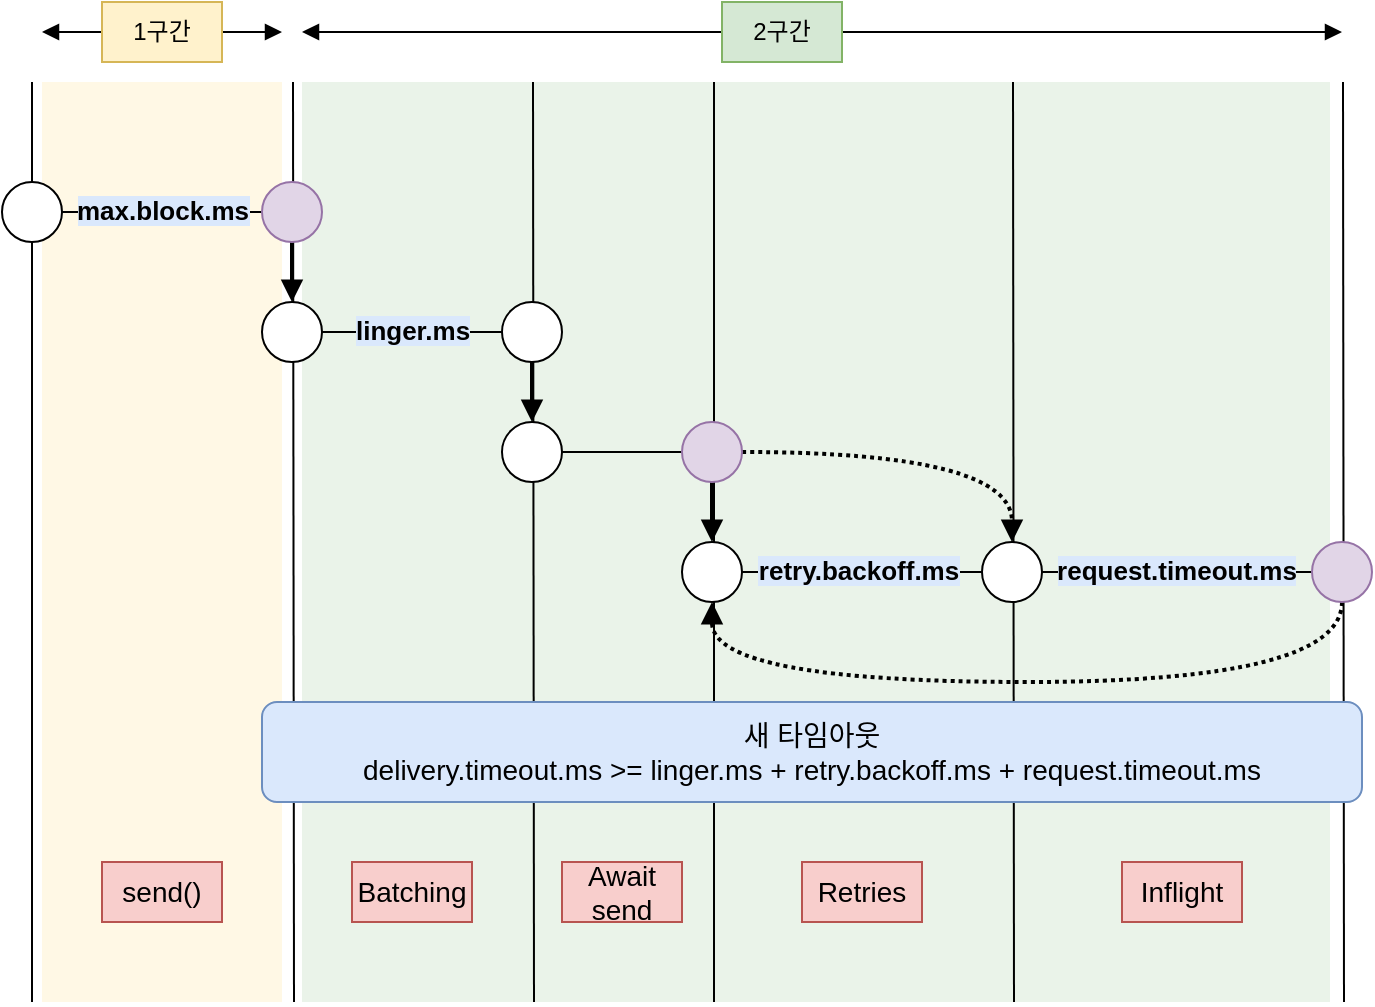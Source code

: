 <mxfile version="24.7.5">
  <diagram name="페이지-1" id="wnXlHPyN8h0sGNkNlVV1">
    <mxGraphModel dx="1114" dy="1990" grid="1" gridSize="10" guides="1" tooltips="1" connect="1" arrows="1" fold="1" page="1" pageScale="1" pageWidth="827" pageHeight="1169" math="0" shadow="0">
      <root>
        <mxCell id="0" />
        <mxCell id="1" parent="0" />
        <mxCell id="8MH_QoHVWcbeerEpW_9r-43" value="" style="rounded=0;whiteSpace=wrap;html=1;fillColor=#d5e8d4;strokeColor=none;opacity=50;" vertex="1" parent="1">
          <mxGeometry x="190" y="-1080" width="514" height="460" as="geometry" />
        </mxCell>
        <mxCell id="8MH_QoHVWcbeerEpW_9r-42" value="" style="rounded=0;whiteSpace=wrap;html=1;fillColor=#fff2cc;strokeColor=none;opacity=50;" vertex="1" parent="1">
          <mxGeometry x="60" y="-1080" width="120" height="460" as="geometry" />
        </mxCell>
        <mxCell id="8MH_QoHVWcbeerEpW_9r-1" value="" style="endArrow=none;html=1;rounded=0;strokeWidth=1;" edge="1" parent="1">
          <mxGeometry width="50" height="50" relative="1" as="geometry">
            <mxPoint x="711" y="-620" as="sourcePoint" />
            <mxPoint x="710.5" y="-1080" as="targetPoint" />
          </mxGeometry>
        </mxCell>
        <mxCell id="8MH_QoHVWcbeerEpW_9r-2" value="" style="endArrow=none;html=1;rounded=0;strokeWidth=1;" edge="1" parent="1">
          <mxGeometry width="50" height="50" relative="1" as="geometry">
            <mxPoint x="546" y="-620" as="sourcePoint" />
            <mxPoint x="545.5" y="-1080" as="targetPoint" />
          </mxGeometry>
        </mxCell>
        <mxCell id="8MH_QoHVWcbeerEpW_9r-3" value="" style="endArrow=none;html=1;rounded=0;strokeWidth=1;" edge="1" parent="1">
          <mxGeometry width="50" height="50" relative="1" as="geometry">
            <mxPoint x="396" y="-620" as="sourcePoint" />
            <mxPoint x="396" y="-1080" as="targetPoint" />
          </mxGeometry>
        </mxCell>
        <mxCell id="8MH_QoHVWcbeerEpW_9r-4" value="" style="endArrow=none;html=1;rounded=0;strokeWidth=1;" edge="1" parent="1">
          <mxGeometry width="50" height="50" relative="1" as="geometry">
            <mxPoint x="306" y="-620" as="sourcePoint" />
            <mxPoint x="305.5" y="-1080" as="targetPoint" />
          </mxGeometry>
        </mxCell>
        <mxCell id="8MH_QoHVWcbeerEpW_9r-5" value="" style="endArrow=none;html=1;rounded=0;strokeWidth=1;" edge="1" parent="1">
          <mxGeometry width="50" height="50" relative="1" as="geometry">
            <mxPoint x="186" y="-620" as="sourcePoint" />
            <mxPoint x="185.5" y="-1080" as="targetPoint" />
          </mxGeometry>
        </mxCell>
        <mxCell id="8MH_QoHVWcbeerEpW_9r-6" value="" style="endArrow=none;html=1;rounded=0;strokeWidth=1;" edge="1" parent="1">
          <mxGeometry width="50" height="50" relative="1" as="geometry">
            <mxPoint x="55" y="-620" as="sourcePoint" />
            <mxPoint x="55" y="-1080" as="targetPoint" />
          </mxGeometry>
        </mxCell>
        <mxCell id="8MH_QoHVWcbeerEpW_9r-7" style="edgeStyle=orthogonalEdgeStyle;rounded=0;orthogonalLoop=1;jettySize=auto;html=1;endArrow=none;endFill=0;" edge="1" parent="1" source="8MH_QoHVWcbeerEpW_9r-9" target="8MH_QoHVWcbeerEpW_9r-11">
          <mxGeometry relative="1" as="geometry" />
        </mxCell>
        <mxCell id="8MH_QoHVWcbeerEpW_9r-8" value="max.block.ms" style="edgeLabel;html=1;align=center;verticalAlign=middle;resizable=0;points=[];fontSize=13;labelBackgroundColor=#DAE8FC;fontStyle=1" vertex="1" connectable="0" parent="8MH_QoHVWcbeerEpW_9r-7">
          <mxGeometry x="-0.74" y="3" relative="1" as="geometry">
            <mxPoint x="37" y="2" as="offset" />
          </mxGeometry>
        </mxCell>
        <mxCell id="8MH_QoHVWcbeerEpW_9r-9" value="" style="ellipse;whiteSpace=wrap;html=1;aspect=fixed;" vertex="1" parent="1">
          <mxGeometry x="40" y="-1030" width="30" height="30" as="geometry" />
        </mxCell>
        <mxCell id="8MH_QoHVWcbeerEpW_9r-10" style="edgeStyle=orthogonalEdgeStyle;rounded=0;orthogonalLoop=1;jettySize=auto;html=1;entryX=0.5;entryY=0;entryDx=0;entryDy=0;endArrow=block;endFill=1;strokeWidth=2;" edge="1" parent="1" source="8MH_QoHVWcbeerEpW_9r-11" target="8MH_QoHVWcbeerEpW_9r-14">
          <mxGeometry relative="1" as="geometry" />
        </mxCell>
        <mxCell id="8MH_QoHVWcbeerEpW_9r-11" value="" style="ellipse;whiteSpace=wrap;html=1;aspect=fixed;fillColor=#e1d5e7;strokeColor=#9673a6;" vertex="1" parent="1">
          <mxGeometry x="170" y="-1030" width="30" height="30" as="geometry" />
        </mxCell>
        <mxCell id="8MH_QoHVWcbeerEpW_9r-12" style="edgeStyle=orthogonalEdgeStyle;rounded=0;orthogonalLoop=1;jettySize=auto;html=1;entryX=0;entryY=0.5;entryDx=0;entryDy=0;endArrow=none;endFill=0;" edge="1" parent="1" source="8MH_QoHVWcbeerEpW_9r-14" target="8MH_QoHVWcbeerEpW_9r-16">
          <mxGeometry relative="1" as="geometry" />
        </mxCell>
        <mxCell id="8MH_QoHVWcbeerEpW_9r-13" value="linger.ms" style="edgeLabel;html=1;align=center;verticalAlign=middle;resizable=0;points=[];fontSize=13;labelBackgroundColor=#DAE8FC;fontStyle=1" vertex="1" connectable="0" parent="8MH_QoHVWcbeerEpW_9r-12">
          <mxGeometry x="-0.578" y="-1" relative="1" as="geometry">
            <mxPoint x="26" y="-2" as="offset" />
          </mxGeometry>
        </mxCell>
        <mxCell id="8MH_QoHVWcbeerEpW_9r-14" value="" style="ellipse;whiteSpace=wrap;html=1;aspect=fixed;" vertex="1" parent="1">
          <mxGeometry x="170" y="-970" width="30" height="30" as="geometry" />
        </mxCell>
        <mxCell id="8MH_QoHVWcbeerEpW_9r-15" style="edgeStyle=orthogonalEdgeStyle;rounded=0;orthogonalLoop=1;jettySize=auto;html=1;entryX=0.5;entryY=0;entryDx=0;entryDy=0;endArrow=block;endFill=1;strokeWidth=2;" edge="1" parent="1" source="8MH_QoHVWcbeerEpW_9r-16" target="8MH_QoHVWcbeerEpW_9r-18">
          <mxGeometry relative="1" as="geometry" />
        </mxCell>
        <mxCell id="8MH_QoHVWcbeerEpW_9r-16" value="" style="ellipse;whiteSpace=wrap;html=1;aspect=fixed;" vertex="1" parent="1">
          <mxGeometry x="290" y="-970" width="30" height="30" as="geometry" />
        </mxCell>
        <mxCell id="8MH_QoHVWcbeerEpW_9r-17" style="edgeStyle=orthogonalEdgeStyle;rounded=0;orthogonalLoop=1;jettySize=auto;html=1;entryX=0;entryY=0.5;entryDx=0;entryDy=0;endArrow=none;endFill=0;" edge="1" parent="1" source="8MH_QoHVWcbeerEpW_9r-18" target="8MH_QoHVWcbeerEpW_9r-21">
          <mxGeometry relative="1" as="geometry" />
        </mxCell>
        <mxCell id="8MH_QoHVWcbeerEpW_9r-18" value="" style="ellipse;whiteSpace=wrap;html=1;aspect=fixed;" vertex="1" parent="1">
          <mxGeometry x="290" y="-910" width="30" height="30" as="geometry" />
        </mxCell>
        <mxCell id="8MH_QoHVWcbeerEpW_9r-19" style="edgeStyle=orthogonalEdgeStyle;rounded=0;orthogonalLoop=1;jettySize=auto;html=1;entryX=0.5;entryY=0;entryDx=0;entryDy=0;endArrow=block;endFill=1;strokeWidth=2;" edge="1" parent="1" source="8MH_QoHVWcbeerEpW_9r-21" target="8MH_QoHVWcbeerEpW_9r-24">
          <mxGeometry relative="1" as="geometry" />
        </mxCell>
        <mxCell id="8MH_QoHVWcbeerEpW_9r-20" style="edgeStyle=orthogonalEdgeStyle;rounded=0;orthogonalLoop=1;jettySize=auto;html=1;entryX=0.5;entryY=0;entryDx=0;entryDy=0;endArrow=block;endFill=1;curved=1;dashed=1;dashPattern=1 1;strokeWidth=2;" edge="1" parent="1" source="8MH_QoHVWcbeerEpW_9r-21" target="8MH_QoHVWcbeerEpW_9r-27">
          <mxGeometry relative="1" as="geometry" />
        </mxCell>
        <mxCell id="8MH_QoHVWcbeerEpW_9r-21" value="" style="ellipse;whiteSpace=wrap;html=1;aspect=fixed;fillColor=#e1d5e7;strokeColor=#9673a6;" vertex="1" parent="1">
          <mxGeometry x="380" y="-910" width="30" height="30" as="geometry" />
        </mxCell>
        <mxCell id="8MH_QoHVWcbeerEpW_9r-22" style="edgeStyle=orthogonalEdgeStyle;rounded=0;orthogonalLoop=1;jettySize=auto;html=1;entryX=0;entryY=0.5;entryDx=0;entryDy=0;endArrow=none;endFill=0;" edge="1" parent="1" source="8MH_QoHVWcbeerEpW_9r-24" target="8MH_QoHVWcbeerEpW_9r-27">
          <mxGeometry relative="1" as="geometry" />
        </mxCell>
        <mxCell id="8MH_QoHVWcbeerEpW_9r-23" value="retry.backoff.ms" style="edgeLabel;html=1;align=center;verticalAlign=middle;resizable=0;points=[];fontSize=13;labelBackgroundColor=#DAE8FC;fontStyle=1" vertex="1" connectable="0" parent="8MH_QoHVWcbeerEpW_9r-22">
          <mxGeometry x="-0.6" y="1" relative="1" as="geometry">
            <mxPoint x="34" as="offset" />
          </mxGeometry>
        </mxCell>
        <mxCell id="8MH_QoHVWcbeerEpW_9r-24" value="" style="ellipse;whiteSpace=wrap;html=1;aspect=fixed;" vertex="1" parent="1">
          <mxGeometry x="380" y="-850" width="30" height="30" as="geometry" />
        </mxCell>
        <mxCell id="8MH_QoHVWcbeerEpW_9r-25" style="edgeStyle=orthogonalEdgeStyle;rounded=0;orthogonalLoop=1;jettySize=auto;html=1;entryX=0;entryY=0.5;entryDx=0;entryDy=0;endArrow=none;endFill=0;" edge="1" parent="1" source="8MH_QoHVWcbeerEpW_9r-27" target="8MH_QoHVWcbeerEpW_9r-29">
          <mxGeometry relative="1" as="geometry" />
        </mxCell>
        <mxCell id="8MH_QoHVWcbeerEpW_9r-26" value="request.timeout.ms" style="edgeLabel;html=1;align=center;verticalAlign=middle;resizable=0;points=[];fontSize=13;labelBackgroundColor=#DAE8FC;fontStyle=1" vertex="1" connectable="0" parent="8MH_QoHVWcbeerEpW_9r-25">
          <mxGeometry x="-0.683" y="4" relative="1" as="geometry">
            <mxPoint x="45" y="3" as="offset" />
          </mxGeometry>
        </mxCell>
        <mxCell id="8MH_QoHVWcbeerEpW_9r-27" value="" style="ellipse;whiteSpace=wrap;html=1;aspect=fixed;" vertex="1" parent="1">
          <mxGeometry x="530" y="-850" width="30" height="30" as="geometry" />
        </mxCell>
        <mxCell id="8MH_QoHVWcbeerEpW_9r-28" style="edgeStyle=orthogonalEdgeStyle;rounded=0;orthogonalLoop=1;jettySize=auto;html=1;entryX=0.5;entryY=1;entryDx=0;entryDy=0;endArrow=block;endFill=1;curved=1;dashed=1;dashPattern=1 1;strokeWidth=2;" edge="1" parent="1" source="8MH_QoHVWcbeerEpW_9r-29" target="8MH_QoHVWcbeerEpW_9r-24">
          <mxGeometry relative="1" as="geometry">
            <Array as="points">
              <mxPoint x="710" y="-780" />
              <mxPoint x="395" y="-780" />
            </Array>
          </mxGeometry>
        </mxCell>
        <mxCell id="8MH_QoHVWcbeerEpW_9r-29" value="" style="ellipse;whiteSpace=wrap;html=1;aspect=fixed;fillColor=#e1d5e7;strokeColor=#9673a6;" vertex="1" parent="1">
          <mxGeometry x="695" y="-850" width="30" height="30" as="geometry" />
        </mxCell>
        <mxCell id="8MH_QoHVWcbeerEpW_9r-30" value="send()" style="text;html=1;strokeColor=#b85450;fillColor=#f8cecc;align=center;verticalAlign=middle;whiteSpace=wrap;rounded=0;fontSize=14;" vertex="1" parent="1">
          <mxGeometry x="90" y="-690" width="60" height="30" as="geometry" />
        </mxCell>
        <mxCell id="8MH_QoHVWcbeerEpW_9r-31" value="Batching" style="text;html=1;strokeColor=#b85450;fillColor=#f8cecc;align=center;verticalAlign=middle;whiteSpace=wrap;rounded=0;fontSize=14;" vertex="1" parent="1">
          <mxGeometry x="215" y="-690" width="60" height="30" as="geometry" />
        </mxCell>
        <mxCell id="8MH_QoHVWcbeerEpW_9r-32" value="Await&lt;br&gt;send" style="text;html=1;strokeColor=#b85450;fillColor=#f8cecc;align=center;verticalAlign=middle;whiteSpace=wrap;rounded=0;fontSize=14;" vertex="1" parent="1">
          <mxGeometry x="320" y="-690" width="60" height="30" as="geometry" />
        </mxCell>
        <mxCell id="8MH_QoHVWcbeerEpW_9r-33" value="Retries" style="text;html=1;strokeColor=#b85450;fillColor=#f8cecc;align=center;verticalAlign=middle;whiteSpace=wrap;rounded=0;fontSize=14;" vertex="1" parent="1">
          <mxGeometry x="440" y="-690" width="60" height="30" as="geometry" />
        </mxCell>
        <mxCell id="8MH_QoHVWcbeerEpW_9r-34" value="Inflight" style="text;html=1;strokeColor=#b85450;fillColor=#f8cecc;align=center;verticalAlign=middle;whiteSpace=wrap;rounded=0;fontSize=14;" vertex="1" parent="1">
          <mxGeometry x="600" y="-690" width="60" height="30" as="geometry" />
        </mxCell>
        <mxCell id="8MH_QoHVWcbeerEpW_9r-35" style="edgeStyle=orthogonalEdgeStyle;rounded=0;orthogonalLoop=1;jettySize=auto;html=1;endArrow=block;endFill=1;" edge="1" parent="1" source="8MH_QoHVWcbeerEpW_9r-37">
          <mxGeometry relative="1" as="geometry">
            <mxPoint x="60" y="-1105" as="targetPoint" />
          </mxGeometry>
        </mxCell>
        <mxCell id="8MH_QoHVWcbeerEpW_9r-36" style="edgeStyle=orthogonalEdgeStyle;rounded=0;orthogonalLoop=1;jettySize=auto;html=1;endArrow=block;endFill=1;" edge="1" parent="1" source="8MH_QoHVWcbeerEpW_9r-37">
          <mxGeometry relative="1" as="geometry">
            <mxPoint x="180" y="-1105" as="targetPoint" />
          </mxGeometry>
        </mxCell>
        <mxCell id="8MH_QoHVWcbeerEpW_9r-37" value="1구간" style="text;html=1;strokeColor=#d6b656;fillColor=#fff2cc;align=center;verticalAlign=middle;whiteSpace=wrap;rounded=0;" vertex="1" parent="1">
          <mxGeometry x="90" y="-1120" width="60" height="30" as="geometry" />
        </mxCell>
        <mxCell id="8MH_QoHVWcbeerEpW_9r-38" style="edgeStyle=orthogonalEdgeStyle;rounded=0;orthogonalLoop=1;jettySize=auto;html=1;endArrow=block;endFill=1;" edge="1" parent="1" source="8MH_QoHVWcbeerEpW_9r-40">
          <mxGeometry relative="1" as="geometry">
            <mxPoint x="190" y="-1105" as="targetPoint" />
          </mxGeometry>
        </mxCell>
        <mxCell id="8MH_QoHVWcbeerEpW_9r-39" style="edgeStyle=orthogonalEdgeStyle;rounded=0;orthogonalLoop=1;jettySize=auto;html=1;endArrow=block;endFill=1;" edge="1" parent="1" source="8MH_QoHVWcbeerEpW_9r-40">
          <mxGeometry relative="1" as="geometry">
            <mxPoint x="710" y="-1105" as="targetPoint" />
          </mxGeometry>
        </mxCell>
        <mxCell id="8MH_QoHVWcbeerEpW_9r-40" value="2구간" style="text;html=1;strokeColor=#82b366;fillColor=#d5e8d4;align=center;verticalAlign=middle;whiteSpace=wrap;rounded=0;" vertex="1" parent="1">
          <mxGeometry x="400" y="-1120" width="60" height="30" as="geometry" />
        </mxCell>
        <mxCell id="8MH_QoHVWcbeerEpW_9r-41" value="새 타임아웃&lt;br style=&quot;font-size: 14px;&quot;&gt;delivery.timeout.ms &amp;gt;= linger.ms + retry.backoff.ms + request.timeout.ms" style="rounded=1;whiteSpace=wrap;html=1;fontSize=14;fillColor=#dae8fc;strokeColor=#6c8ebf;" vertex="1" parent="1">
          <mxGeometry x="170" y="-770" width="550" height="50" as="geometry" />
        </mxCell>
      </root>
    </mxGraphModel>
  </diagram>
</mxfile>
